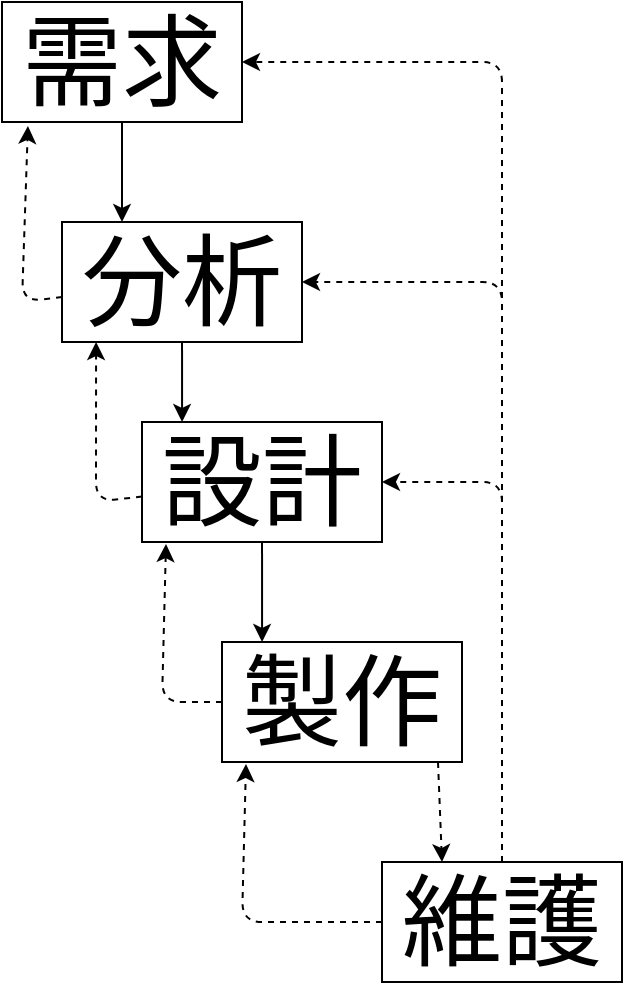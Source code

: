 <mxfile>
    <diagram id="A1uPkGeHr0pKKS4pHd_W" name="第1頁">
        <mxGraphModel dx="1130" dy="531" grid="1" gridSize="10" guides="1" tooltips="1" connect="1" arrows="1" fold="1" page="1" pageScale="1" pageWidth="827" pageHeight="1169" math="0" shadow="0">
            <root>
                <mxCell id="0"/>
                <mxCell id="1" parent="0"/>
                <mxCell id="5" style="edgeStyle=none;html=1;strokeColor=none;" edge="1" parent="1" source="2">
                    <mxGeometry relative="1" as="geometry">
                        <mxPoint x="440" y="50" as="targetPoint"/>
                    </mxGeometry>
                </mxCell>
                <mxCell id="6" style="edgeStyle=none;html=1;strokeColor=none;" edge="1" parent="1" source="2">
                    <mxGeometry relative="1" as="geometry">
                        <mxPoint x="430" y="50" as="targetPoint"/>
                    </mxGeometry>
                </mxCell>
                <mxCell id="12" style="edgeStyle=none;html=1;entryX=0.25;entryY=0;entryDx=0;entryDy=0;strokeColor=default;" edge="1" parent="1" source="2" target="8">
                    <mxGeometry relative="1" as="geometry"/>
                </mxCell>
                <mxCell id="2" value="&lt;font style=&quot;font-size: 50px;&quot;&gt;需求&lt;/font&gt;" style="rounded=0;whiteSpace=wrap;html=1;" vertex="1" parent="1">
                    <mxGeometry x="210" y="20" width="120" height="60" as="geometry"/>
                </mxCell>
                <mxCell id="13" style="edgeStyle=none;html=1;entryX=0.167;entryY=0;entryDx=0;entryDy=0;entryPerimeter=0;strokeColor=default;" edge="1" parent="1" source="8" target="9">
                    <mxGeometry relative="1" as="geometry"/>
                </mxCell>
                <mxCell id="22" style="edgeStyle=none;html=1;dashed=1;strokeColor=default;entryX=0.108;entryY=1.033;entryDx=0;entryDy=0;entryPerimeter=0;" edge="1" parent="1" source="8" target="2">
                    <mxGeometry relative="1" as="geometry">
                        <mxPoint x="150" y="160" as="targetPoint"/>
                        <Array as="points">
                            <mxPoint x="220" y="170"/>
                        </Array>
                    </mxGeometry>
                </mxCell>
                <mxCell id="8" value="&lt;font style=&quot;font-size: 50px;&quot;&gt;分析&lt;/font&gt;" style="rounded=0;whiteSpace=wrap;html=1;" vertex="1" parent="1">
                    <mxGeometry x="240" y="130" width="120" height="60" as="geometry"/>
                </mxCell>
                <mxCell id="14" style="edgeStyle=none;html=1;entryX=0.167;entryY=0;entryDx=0;entryDy=0;entryPerimeter=0;strokeColor=default;" edge="1" parent="1" source="9" target="10">
                    <mxGeometry relative="1" as="geometry"/>
                </mxCell>
                <mxCell id="21" style="edgeStyle=none;html=1;dashed=1;strokeColor=default;entryX=0.142;entryY=1;entryDx=0;entryDy=0;entryPerimeter=0;" edge="1" parent="1" source="9" target="8">
                    <mxGeometry relative="1" as="geometry">
                        <mxPoint x="190" y="260" as="targetPoint"/>
                        <Array as="points">
                            <mxPoint x="257" y="270"/>
                        </Array>
                    </mxGeometry>
                </mxCell>
                <mxCell id="9" value="&lt;font style=&quot;font-size: 50px;&quot;&gt;設計&lt;/font&gt;" style="rounded=0;whiteSpace=wrap;html=1;" vertex="1" parent="1">
                    <mxGeometry x="280" y="230" width="120" height="60" as="geometry"/>
                </mxCell>
                <mxCell id="20" style="edgeStyle=none;html=1;dashed=1;strokeColor=default;entryX=0.1;entryY=1.017;entryDx=0;entryDy=0;entryPerimeter=0;" edge="1" parent="1" source="10" target="9">
                    <mxGeometry relative="1" as="geometry">
                        <mxPoint x="220" y="370" as="targetPoint"/>
                        <Array as="points">
                            <mxPoint x="290" y="370"/>
                        </Array>
                    </mxGeometry>
                </mxCell>
                <mxCell id="23" style="edgeStyle=none;html=1;entryX=0.25;entryY=0;entryDx=0;entryDy=0;dashed=1;strokeColor=default;exitX=0.9;exitY=1;exitDx=0;exitDy=0;exitPerimeter=0;" edge="1" parent="1" source="10" target="11">
                    <mxGeometry relative="1" as="geometry"/>
                </mxCell>
                <mxCell id="10" value="&lt;font style=&quot;font-size: 50px;&quot;&gt;製作&lt;/font&gt;" style="rounded=0;whiteSpace=wrap;html=1;" vertex="1" parent="1">
                    <mxGeometry x="320" y="340" width="120" height="60" as="geometry"/>
                </mxCell>
                <mxCell id="19" style="edgeStyle=none;html=1;strokeColor=default;entryX=0.1;entryY=1.017;entryDx=0;entryDy=0;entryPerimeter=0;dashed=1;" edge="1" parent="1" source="11" target="10">
                    <mxGeometry relative="1" as="geometry">
                        <mxPoint x="280" y="480" as="targetPoint"/>
                        <Array as="points">
                            <mxPoint x="330" y="480"/>
                        </Array>
                    </mxGeometry>
                </mxCell>
                <mxCell id="24" style="edgeStyle=none;html=1;dashed=1;strokeColor=default;entryX=1;entryY=0.5;entryDx=0;entryDy=0;" edge="1" parent="1" source="11" target="9">
                    <mxGeometry relative="1" as="geometry">
                        <mxPoint x="460" y="250" as="targetPoint"/>
                        <Array as="points">
                            <mxPoint x="460" y="260"/>
                        </Array>
                    </mxGeometry>
                </mxCell>
                <mxCell id="29" style="edgeStyle=none;html=1;dashed=1;strokeColor=default;entryX=1;entryY=0.5;entryDx=0;entryDy=0;" edge="1" parent="1" source="11" target="8">
                    <mxGeometry relative="1" as="geometry">
                        <mxPoint x="460" y="150" as="targetPoint"/>
                        <Array as="points">
                            <mxPoint x="460" y="160"/>
                        </Array>
                    </mxGeometry>
                </mxCell>
                <mxCell id="30" style="edgeStyle=none;html=1;dashed=1;strokeColor=default;entryX=1;entryY=0.5;entryDx=0;entryDy=0;" edge="1" parent="1" source="11" target="2">
                    <mxGeometry relative="1" as="geometry">
                        <mxPoint x="460" y="50" as="targetPoint"/>
                        <Array as="points">
                            <mxPoint x="460" y="50"/>
                        </Array>
                    </mxGeometry>
                </mxCell>
                <mxCell id="11" value="&lt;font style=&quot;font-size: 50px;&quot;&gt;維護&lt;/font&gt;" style="rounded=0;whiteSpace=wrap;html=1;" vertex="1" parent="1">
                    <mxGeometry x="400" y="450" width="120" height="60" as="geometry"/>
                </mxCell>
            </root>
        </mxGraphModel>
    </diagram>
</mxfile>